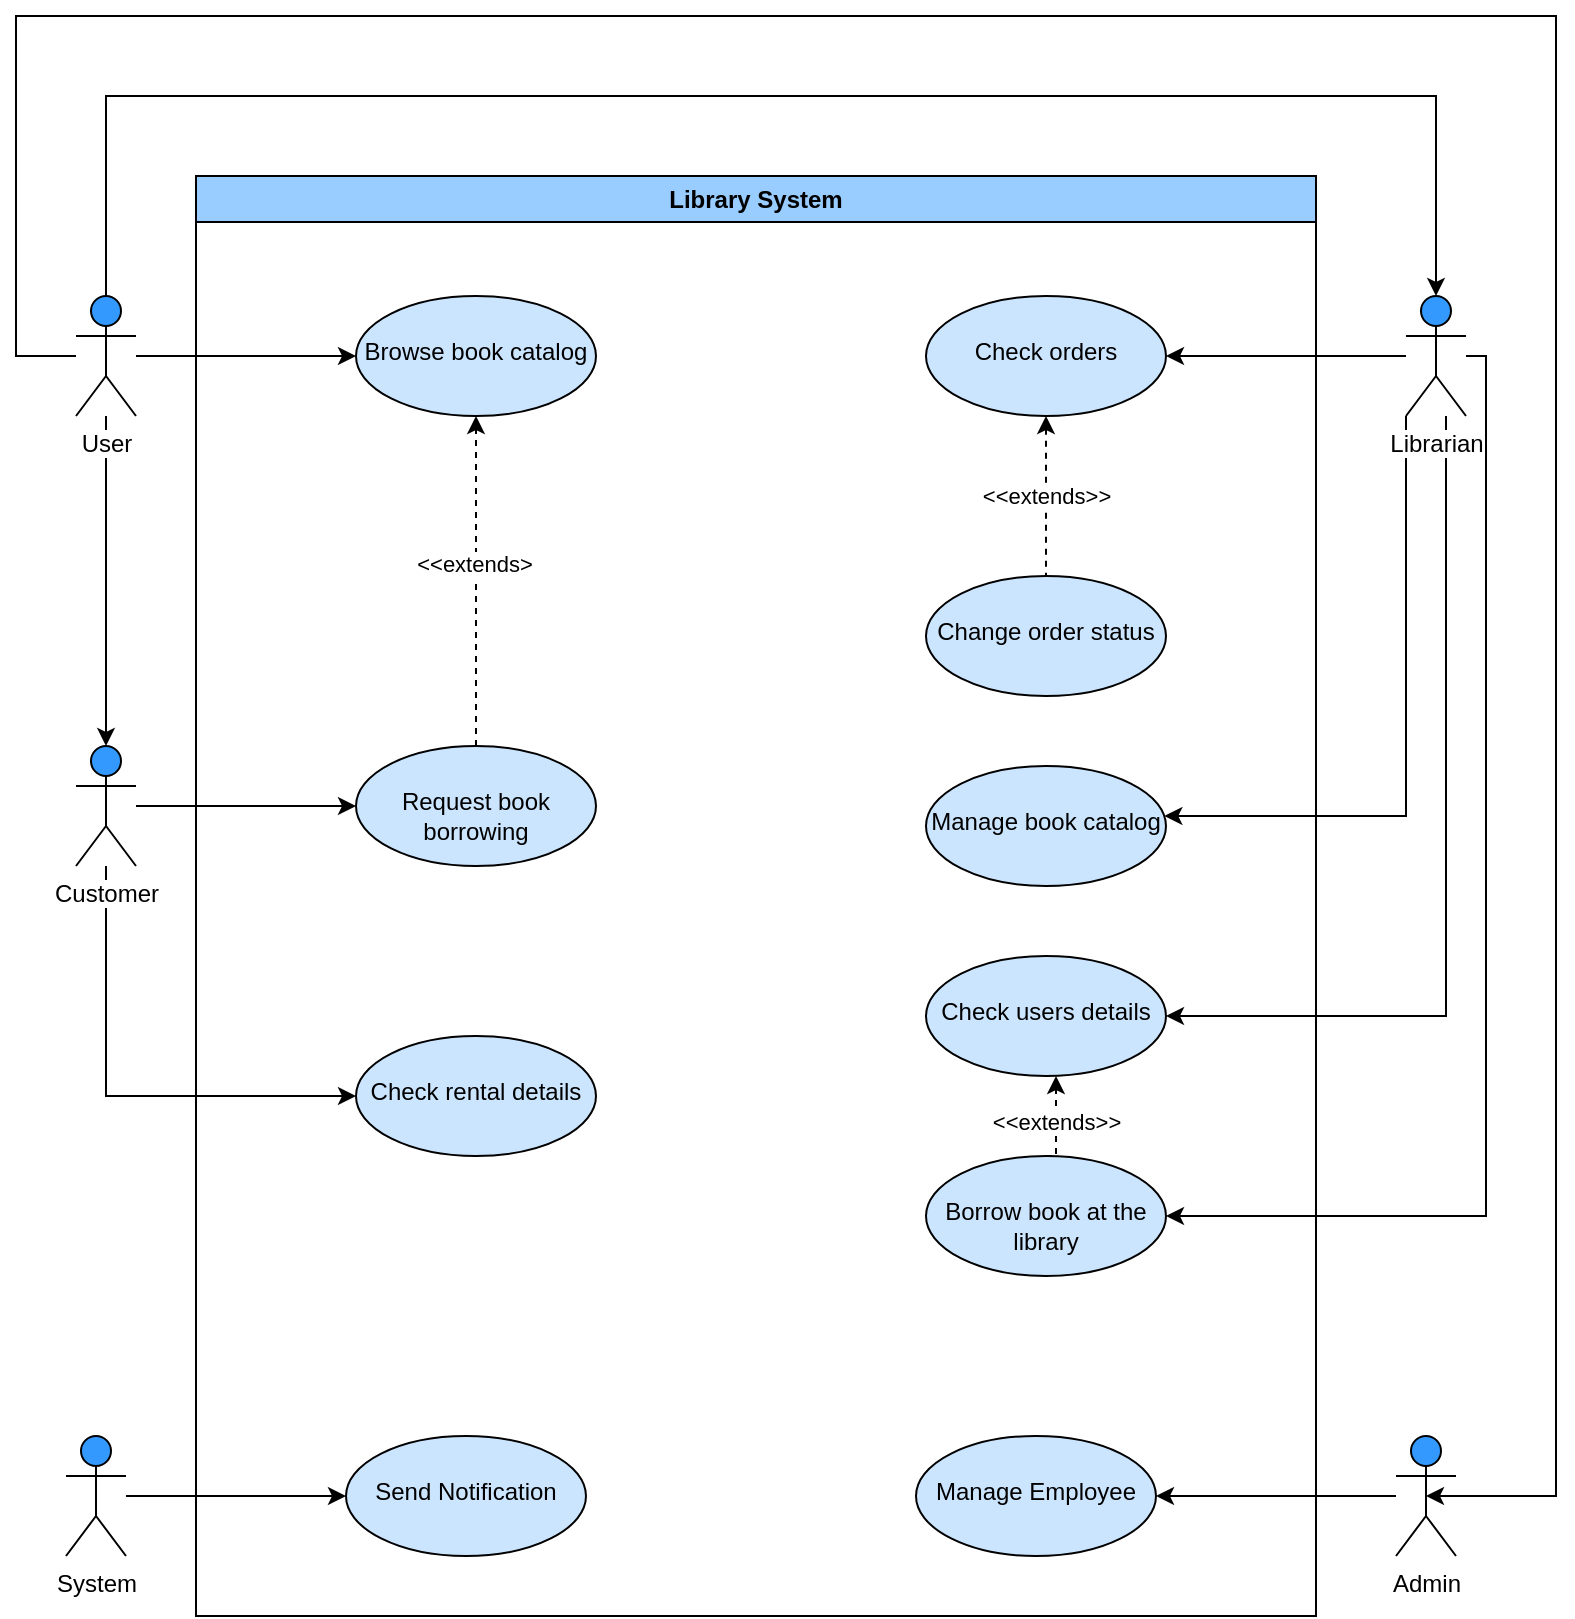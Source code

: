 <mxfile version="21.0.6" type="github" pages="3">
  <diagram id="BhhGLLBL8qw27qqaKnJw" name="Use case diagram">
    <mxGraphModel dx="1012" dy="580" grid="1" gridSize="10" guides="1" tooltips="1" connect="1" arrows="1" fold="1" page="1" pageScale="1" pageWidth="827" pageHeight="1169" math="0" shadow="0">
      <root>
        <mxCell id="0" />
        <mxCell id="1" parent="0" />
        <mxCell id="DdpT-OFBI1ggHvNi21Hl-1" value="Library System" style="swimlane;whiteSpace=wrap;html=1;fillColor=#99CCFF;" parent="1" vertex="1">
          <mxGeometry x="140" y="260" width="560" height="720" as="geometry" />
        </mxCell>
        <mxCell id="DdpT-OFBI1ggHvNi21Hl-19" value="&lt;br&gt;Browse book catalog" style="ellipse;whiteSpace=wrap;html=1;verticalAlign=top;fillColor=#CCE5FF;" parent="DdpT-OFBI1ggHvNi21Hl-1" vertex="1">
          <mxGeometry x="80" y="60" width="120" height="60" as="geometry" />
        </mxCell>
        <mxCell id="DdpT-OFBI1ggHvNi21Hl-26" style="edgeStyle=orthogonalEdgeStyle;rounded=0;orthogonalLoop=1;jettySize=auto;html=1;startArrow=none;startFill=0;endArrow=classic;endFill=1;dashed=1;" parent="DdpT-OFBI1ggHvNi21Hl-1" source="DdpT-OFBI1ggHvNi21Hl-24" target="DdpT-OFBI1ggHvNi21Hl-19" edge="1">
          <mxGeometry relative="1" as="geometry" />
        </mxCell>
        <mxCell id="DdpT-OFBI1ggHvNi21Hl-27" value="&amp;lt;&amp;lt;extends&amp;gt;" style="edgeLabel;html=1;align=center;verticalAlign=middle;resizable=0;points=[];" parent="DdpT-OFBI1ggHvNi21Hl-26" vertex="1" connectable="0">
          <mxGeometry x="0.111" y="1" relative="1" as="geometry">
            <mxPoint as="offset" />
          </mxGeometry>
        </mxCell>
        <mxCell id="DdpT-OFBI1ggHvNi21Hl-24" value="&lt;br&gt;Request book borrowing" style="ellipse;whiteSpace=wrap;html=1;verticalAlign=top;fillColor=#CCE5FF;" parent="DdpT-OFBI1ggHvNi21Hl-1" vertex="1">
          <mxGeometry x="80" y="285" width="120" height="60" as="geometry" />
        </mxCell>
        <mxCell id="DdpT-OFBI1ggHvNi21Hl-28" value="&lt;br&gt;Check rental details" style="ellipse;whiteSpace=wrap;html=1;verticalAlign=top;fillColor=#CCE5FF;" parent="DdpT-OFBI1ggHvNi21Hl-1" vertex="1">
          <mxGeometry x="80" y="430" width="120" height="60" as="geometry" />
        </mxCell>
        <mxCell id="DdpT-OFBI1ggHvNi21Hl-38" value="&amp;lt;&amp;lt;extends&amp;gt;&amp;gt;" style="edgeStyle=orthogonalEdgeStyle;rounded=0;orthogonalLoop=1;jettySize=auto;html=1;startArrow=classic;startFill=1;endArrow=none;endFill=0;dashed=1;" parent="DdpT-OFBI1ggHvNi21Hl-1" source="DdpT-OFBI1ggHvNi21Hl-34" target="DdpT-OFBI1ggHvNi21Hl-37" edge="1">
          <mxGeometry relative="1" as="geometry" />
        </mxCell>
        <mxCell id="DdpT-OFBI1ggHvNi21Hl-34" value="&lt;br&gt;Check orders" style="ellipse;whiteSpace=wrap;html=1;verticalAlign=top;fillColor=#CCE5FF;" parent="DdpT-OFBI1ggHvNi21Hl-1" vertex="1">
          <mxGeometry x="365" y="60" width="120" height="60" as="geometry" />
        </mxCell>
        <mxCell id="DdpT-OFBI1ggHvNi21Hl-37" value="&lt;br&gt;Change order status" style="ellipse;whiteSpace=wrap;html=1;verticalAlign=top;fillColor=#CCE5FF;" parent="DdpT-OFBI1ggHvNi21Hl-1" vertex="1">
          <mxGeometry x="365" y="200" width="120" height="60" as="geometry" />
        </mxCell>
        <mxCell id="DdpT-OFBI1ggHvNi21Hl-39" value="&lt;br&gt;Manage book catalog" style="ellipse;whiteSpace=wrap;html=1;verticalAlign=top;fillColor=#CCE5FF;" parent="DdpT-OFBI1ggHvNi21Hl-1" vertex="1">
          <mxGeometry x="365" y="295" width="120" height="60" as="geometry" />
        </mxCell>
        <mxCell id="DdpT-OFBI1ggHvNi21Hl-41" value="&lt;br&gt;Check users details" style="ellipse;whiteSpace=wrap;html=1;verticalAlign=top;fillColor=#CCE5FF;" parent="DdpT-OFBI1ggHvNi21Hl-1" vertex="1">
          <mxGeometry x="365" y="390" width="120" height="60" as="geometry" />
        </mxCell>
        <mxCell id="22Kbv_kwbjazWbY6aIDP-59" value="&lt;br&gt;Manage Employee" style="ellipse;whiteSpace=wrap;html=1;verticalAlign=top;fillColor=#CCE5FF;" parent="DdpT-OFBI1ggHvNi21Hl-1" vertex="1">
          <mxGeometry x="360" y="630" width="120" height="60" as="geometry" />
        </mxCell>
        <mxCell id="22Kbv_kwbjazWbY6aIDP-61" value="&lt;br&gt;Send Notification" style="ellipse;whiteSpace=wrap;html=1;verticalAlign=top;fillColor=#CCE5FF;" parent="DdpT-OFBI1ggHvNi21Hl-1" vertex="1">
          <mxGeometry x="75" y="630" width="120" height="60" as="geometry" />
        </mxCell>
        <mxCell id="3tym35BjhGoxquIKrj47-1" value="&amp;lt;&amp;lt;extends&amp;gt;&amp;gt;" style="edgeStyle=orthogonalEdgeStyle;rounded=0;orthogonalLoop=1;jettySize=auto;html=1;exitX=0.5;exitY=0;exitDx=0;exitDy=0;dashed=1;" edge="1" parent="DdpT-OFBI1ggHvNi21Hl-1" source="22Kbv_kwbjazWbY6aIDP-65">
          <mxGeometry relative="1" as="geometry">
            <mxPoint x="430" y="450" as="targetPoint" />
            <Array as="points">
              <mxPoint x="430" y="490" />
              <mxPoint x="430" y="450" />
            </Array>
          </mxGeometry>
        </mxCell>
        <mxCell id="22Kbv_kwbjazWbY6aIDP-65" value="&lt;br&gt;Borrow book at the library" style="ellipse;whiteSpace=wrap;html=1;verticalAlign=top;fillColor=#CCE5FF;" parent="DdpT-OFBI1ggHvNi21Hl-1" vertex="1">
          <mxGeometry x="365" y="490" width="120" height="60" as="geometry" />
        </mxCell>
        <mxCell id="DdpT-OFBI1ggHvNi21Hl-8" value="" style="edgeStyle=orthogonalEdgeStyle;rounded=0;orthogonalLoop=1;jettySize=auto;html=1;" parent="1" source="DdpT-OFBI1ggHvNi21Hl-2" target="DdpT-OFBI1ggHvNi21Hl-7" edge="1">
          <mxGeometry relative="1" as="geometry">
            <mxPoint x="95" y="580" as="sourcePoint" />
          </mxGeometry>
        </mxCell>
        <mxCell id="DdpT-OFBI1ggHvNi21Hl-16" value="" style="edgeStyle=orthogonalEdgeStyle;rounded=0;orthogonalLoop=1;jettySize=auto;html=1;" parent="1" source="DdpT-OFBI1ggHvNi21Hl-2" target="DdpT-OFBI1ggHvNi21Hl-15" edge="1">
          <mxGeometry relative="1" as="geometry">
            <Array as="points">
              <mxPoint x="95" y="220" />
              <mxPoint x="760" y="220" />
            </Array>
          </mxGeometry>
        </mxCell>
        <mxCell id="DdpT-OFBI1ggHvNi21Hl-20" value="" style="edgeStyle=orthogonalEdgeStyle;rounded=0;orthogonalLoop=1;jettySize=auto;html=1;" parent="1" source="DdpT-OFBI1ggHvNi21Hl-2" target="DdpT-OFBI1ggHvNi21Hl-19" edge="1">
          <mxGeometry relative="1" as="geometry" />
        </mxCell>
        <mxCell id="22Kbv_kwbjazWbY6aIDP-58" value="" style="edgeStyle=orthogonalEdgeStyle;rounded=0;orthogonalLoop=1;jettySize=auto;html=1;entryX=0.5;entryY=0.5;entryDx=0;entryDy=0;entryPerimeter=0;" parent="1" source="DdpT-OFBI1ggHvNi21Hl-2" target="22Kbv_kwbjazWbY6aIDP-57" edge="1">
          <mxGeometry relative="1" as="geometry">
            <Array as="points">
              <mxPoint x="50" y="350" />
              <mxPoint x="50" y="180" />
              <mxPoint x="820" y="180" />
              <mxPoint x="820" y="920" />
            </Array>
          </mxGeometry>
        </mxCell>
        <mxCell id="DdpT-OFBI1ggHvNi21Hl-2" value="&lt;span style=&quot;background-color: rgb(255, 255, 255);&quot;&gt;User&lt;/span&gt;" style="shape=umlActor;verticalLabelPosition=bottom;verticalAlign=top;html=1;outlineConnect=0;fillColor=#3399FF;" parent="1" vertex="1">
          <mxGeometry x="80" y="320" width="30" height="60" as="geometry" />
        </mxCell>
        <mxCell id="DdpT-OFBI1ggHvNi21Hl-25" value="" style="edgeStyle=orthogonalEdgeStyle;rounded=0;orthogonalLoop=1;jettySize=auto;html=1;startArrow=none;startFill=0;endArrow=classic;endFill=1;" parent="1" source="DdpT-OFBI1ggHvNi21Hl-7" target="DdpT-OFBI1ggHvNi21Hl-24" edge="1">
          <mxGeometry relative="1" as="geometry">
            <Array as="points">
              <mxPoint x="320" y="575" />
            </Array>
          </mxGeometry>
        </mxCell>
        <mxCell id="DdpT-OFBI1ggHvNi21Hl-29" value="" style="edgeStyle=orthogonalEdgeStyle;rounded=0;orthogonalLoop=1;jettySize=auto;html=1;startArrow=none;startFill=0;endArrow=classic;endFill=1;" parent="1" source="DdpT-OFBI1ggHvNi21Hl-7" target="DdpT-OFBI1ggHvNi21Hl-28" edge="1">
          <mxGeometry relative="1" as="geometry">
            <Array as="points">
              <mxPoint x="95" y="720" />
            </Array>
          </mxGeometry>
        </mxCell>
        <mxCell id="DdpT-OFBI1ggHvNi21Hl-7" value="&lt;span style=&quot;background-color: rgb(255, 255, 255);&quot;&gt;Customer&lt;/span&gt;" style="shape=umlActor;verticalLabelPosition=bottom;verticalAlign=top;html=1;outlineConnect=0;fillColor=#3399FF;" parent="1" vertex="1">
          <mxGeometry x="80" y="545" width="30" height="60" as="geometry" />
        </mxCell>
        <mxCell id="DdpT-OFBI1ggHvNi21Hl-35" value="" style="edgeStyle=orthogonalEdgeStyle;rounded=0;orthogonalLoop=1;jettySize=auto;html=1;startArrow=none;startFill=0;endArrow=classic;endFill=1;" parent="1" source="DdpT-OFBI1ggHvNi21Hl-15" target="DdpT-OFBI1ggHvNi21Hl-34" edge="1">
          <mxGeometry relative="1" as="geometry" />
        </mxCell>
        <mxCell id="DdpT-OFBI1ggHvNi21Hl-40" value="" style="edgeStyle=orthogonalEdgeStyle;rounded=0;orthogonalLoop=1;jettySize=auto;html=1;startArrow=none;startFill=0;endArrow=classic;endFill=1;" parent="1" source="DdpT-OFBI1ggHvNi21Hl-15" target="DdpT-OFBI1ggHvNi21Hl-39" edge="1">
          <mxGeometry relative="1" as="geometry">
            <Array as="points">
              <mxPoint x="745" y="580" />
            </Array>
          </mxGeometry>
        </mxCell>
        <mxCell id="DdpT-OFBI1ggHvNi21Hl-42" value="" style="edgeStyle=orthogonalEdgeStyle;rounded=0;orthogonalLoop=1;jettySize=auto;html=1;startArrow=none;startFill=0;endArrow=classic;endFill=1;entryX=1;entryY=0.5;entryDx=0;entryDy=0;" parent="1" source="DdpT-OFBI1ggHvNi21Hl-15" target="DdpT-OFBI1ggHvNi21Hl-41" edge="1">
          <mxGeometry relative="1" as="geometry">
            <Array as="points">
              <mxPoint x="765" y="680" />
            </Array>
          </mxGeometry>
        </mxCell>
        <mxCell id="22Kbv_kwbjazWbY6aIDP-64" style="edgeStyle=orthogonalEdgeStyle;rounded=0;orthogonalLoop=1;jettySize=auto;html=1;entryX=1;entryY=0.5;entryDx=0;entryDy=0;" parent="1" source="DdpT-OFBI1ggHvNi21Hl-15" target="22Kbv_kwbjazWbY6aIDP-65" edge="1">
          <mxGeometry relative="1" as="geometry">
            <mxPoint x="635" y="780" as="targetPoint" />
            <Array as="points">
              <mxPoint x="785" y="350" />
              <mxPoint x="785" y="780" />
            </Array>
          </mxGeometry>
        </mxCell>
        <mxCell id="DdpT-OFBI1ggHvNi21Hl-15" value="&lt;span style=&quot;background-color: rgb(255, 255, 255);&quot;&gt;Librarian&lt;/span&gt;" style="shape=umlActor;verticalLabelPosition=bottom;verticalAlign=top;html=1;outlineConnect=0;fillColor=#3399FF;" parent="1" vertex="1">
          <mxGeometry x="745" y="320" width="30" height="60" as="geometry" />
        </mxCell>
        <mxCell id="DdpT-OFBI1ggHvNi21Hl-53" value="" style="edgeStyle=orthogonalEdgeStyle;rounded=0;orthogonalLoop=1;jettySize=auto;html=1;startArrow=none;startFill=0;endArrow=classic;endFill=1;" parent="1" source="DdpT-OFBI1ggHvNi21Hl-43" edge="1">
          <mxGeometry relative="1" as="geometry">
            <mxPoint x="215" y="920" as="targetPoint" />
          </mxGeometry>
        </mxCell>
        <mxCell id="DdpT-OFBI1ggHvNi21Hl-43" value="System" style="shape=umlActor;verticalLabelPosition=bottom;verticalAlign=top;html=1;outlineConnect=0;labelBackgroundColor=#FFFFFF;fillColor=#3399FF;" parent="1" vertex="1">
          <mxGeometry x="75" y="890" width="30" height="60" as="geometry" />
        </mxCell>
        <mxCell id="22Kbv_kwbjazWbY6aIDP-60" style="edgeStyle=orthogonalEdgeStyle;rounded=0;orthogonalLoop=1;jettySize=auto;html=1;entryX=1;entryY=0.5;entryDx=0;entryDy=0;" parent="1" source="22Kbv_kwbjazWbY6aIDP-57" target="22Kbv_kwbjazWbY6aIDP-59" edge="1">
          <mxGeometry relative="1" as="geometry" />
        </mxCell>
        <mxCell id="22Kbv_kwbjazWbY6aIDP-57" value="&lt;span style=&quot;background-color: rgb(255, 255, 255);&quot;&gt;Admin&lt;/span&gt;" style="shape=umlActor;verticalLabelPosition=bottom;verticalAlign=top;html=1;outlineConnect=0;fillColor=#3399FF;" parent="1" vertex="1">
          <mxGeometry x="740" y="890" width="30" height="60" as="geometry" />
        </mxCell>
      </root>
    </mxGraphModel>
  </diagram>
  <diagram id="jxARiakkyXAIJXmzvUxJ" name="Activity diagrams">
    <mxGraphModel dx="2074" dy="1131" grid="1" gridSize="10" guides="1" tooltips="1" connect="1" arrows="1" fold="1" page="1" pageScale="1" pageWidth="827" pageHeight="1169" math="0" shadow="0">
      <root>
        <mxCell id="0" />
        <mxCell id="1" parent="0" />
        <mxCell id="vtxSTWUdQdALm0ByI7CS-1" value="Customer" style="swimlane;whiteSpace=wrap;html=1;" parent="1" vertex="1">
          <mxGeometry x="60" y="1040" width="320" height="790" as="geometry" />
        </mxCell>
        <mxCell id="vtxSTWUdQdALm0ByI7CS-2" style="edgeStyle=orthogonalEdgeStyle;rounded=0;orthogonalLoop=1;jettySize=auto;html=1;entryX=0.5;entryY=0;entryDx=0;entryDy=0;" parent="vtxSTWUdQdALm0ByI7CS-1" source="vtxSTWUdQdALm0ByI7CS-3" target="vtxSTWUdQdALm0ByI7CS-4" edge="1">
          <mxGeometry relative="1" as="geometry" />
        </mxCell>
        <mxCell id="vtxSTWUdQdALm0ByI7CS-3" value="" style="strokeWidth=2;html=1;shape=mxgraph.flowchart.start_2;whiteSpace=wrap;fillColor=#000000;" parent="vtxSTWUdQdALm0ByI7CS-1" vertex="1">
          <mxGeometry x="135" y="40" width="30" height="30" as="geometry" />
        </mxCell>
        <mxCell id="vtxSTWUdQdALm0ByI7CS-4" value="Inputs book title into search field" style="rounded=1;whiteSpace=wrap;html=1;" parent="vtxSTWUdQdALm0ByI7CS-1" vertex="1">
          <mxGeometry x="90" y="100" width="120" height="60" as="geometry" />
        </mxCell>
        <mxCell id="vtxSTWUdQdALm0ByI7CS-5" value="Chooses book and asks for borrowing" style="rounded=1;whiteSpace=wrap;html=1;" parent="vtxSTWUdQdALm0ByI7CS-1" vertex="1">
          <mxGeometry x="100" y="340" width="120" height="60" as="geometry" />
        </mxCell>
        <mxCell id="toe_V_bV3v_NAA52cEhI-9" value="" style="ellipse;html=1;shape=endState;fillColor=#000000;strokeColor=#ff0000;" vertex="1" parent="vtxSTWUdQdALm0ByI7CS-1">
          <mxGeometry x="145" y="714" width="30" height="30" as="geometry" />
        </mxCell>
        <mxCell id="vtxSTWUdQdALm0ByI7CS-6" value="System" style="swimlane;whiteSpace=wrap;html=1;" parent="1" vertex="1">
          <mxGeometry x="380" y="1040" width="330" height="790" as="geometry" />
        </mxCell>
        <mxCell id="vtxSTWUdQdALm0ByI7CS-7" style="edgeStyle=orthogonalEdgeStyle;rounded=0;orthogonalLoop=1;jettySize=auto;html=1;exitX=0.5;exitY=1;exitDx=0;exitDy=0;" parent="vtxSTWUdQdALm0ByI7CS-6" edge="1">
          <mxGeometry relative="1" as="geometry">
            <mxPoint x="160" y="210" as="targetPoint" />
            <mxPoint x="160" y="150" as="sourcePoint" />
          </mxGeometry>
        </mxCell>
        <mxCell id="vtxSTWUdQdALm0ByI7CS-8" value="Displays list of books matching given phrase" style="rounded=1;whiteSpace=wrap;html=1;" parent="vtxSTWUdQdALm0ByI7CS-6" vertex="1">
          <mxGeometry x="100" y="100" width="120" height="60" as="geometry" />
        </mxCell>
        <mxCell id="vtxSTWUdQdALm0ByI7CS-11" value="No" style="edgeStyle=orthogonalEdgeStyle;rounded=0;orthogonalLoop=1;jettySize=auto;html=1;exitX=0.5;exitY=1;exitDx=0;exitDy=0;entryX=0.5;entryY=0;entryDx=0;entryDy=0;" parent="vtxSTWUdQdALm0ByI7CS-6" source="vtxSTWUdQdALm0ByI7CS-12" target="vtxSTWUdQdALm0ByI7CS-13" edge="1">
          <mxGeometry x="-0.333" relative="1" as="geometry">
            <mxPoint x="160" y="290" as="targetPoint" />
            <mxPoint as="offset" />
          </mxGeometry>
        </mxCell>
        <mxCell id="vtxSTWUdQdALm0ByI7CS-12" value="No. result &amp;gt; 0" style="rhombus;whiteSpace=wrap;html=1;" parent="vtxSTWUdQdALm0ByI7CS-6" vertex="1">
          <mxGeometry x="120" y="170" width="80" height="80" as="geometry" />
        </mxCell>
        <mxCell id="vtxSTWUdQdALm0ByI7CS-13" value="Display not found information" style="rounded=1;whiteSpace=wrap;html=1;" parent="vtxSTWUdQdALm0ByI7CS-6" vertex="1">
          <mxGeometry x="100" y="280" width="120" height="60" as="geometry" />
        </mxCell>
        <mxCell id="toe_V_bV3v_NAA52cEhI-6" value="" style="edgeStyle=orthogonalEdgeStyle;rounded=0;orthogonalLoop=1;jettySize=auto;html=1;" edge="1" parent="vtxSTWUdQdALm0ByI7CS-6" source="toe_V_bV3v_NAA52cEhI-3" target="toe_V_bV3v_NAA52cEhI-5">
          <mxGeometry relative="1" as="geometry" />
        </mxCell>
        <mxCell id="toe_V_bV3v_NAA52cEhI-8" value="" style="edgeStyle=orthogonalEdgeStyle;rounded=0;orthogonalLoop=1;jettySize=auto;html=1;entryX=1;entryY=0.5;entryDx=0;entryDy=0;" edge="1" parent="vtxSTWUdQdALm0ByI7CS-6" source="toe_V_bV3v_NAA52cEhI-3" target="toe_V_bV3v_NAA52cEhI-7">
          <mxGeometry relative="1" as="geometry">
            <Array as="points">
              <mxPoint x="260" y="440" />
              <mxPoint x="260" y="640" />
            </Array>
          </mxGeometry>
        </mxCell>
        <mxCell id="toe_V_bV3v_NAA52cEhI-3" value="can borrow" style="rhombus;whiteSpace=wrap;html=1;rounded=1;" vertex="1" parent="vtxSTWUdQdALm0ByI7CS-6">
          <mxGeometry x="120" y="400" width="80" height="80" as="geometry" />
        </mxCell>
        <mxCell id="toe_V_bV3v_NAA52cEhI-5" value="Displays confirmation with current status" style="whiteSpace=wrap;html=1;rounded=1;" vertex="1" parent="vtxSTWUdQdALm0ByI7CS-6">
          <mxGeometry x="100" y="500" width="120" height="60" as="geometry" />
        </mxCell>
        <mxCell id="toe_V_bV3v_NAA52cEhI-11" style="edgeStyle=orthogonalEdgeStyle;rounded=0;orthogonalLoop=1;jettySize=auto;html=1;exitX=0;exitY=0.5;exitDx=0;exitDy=0;endArrow=none;endFill=0;" edge="1" parent="vtxSTWUdQdALm0ByI7CS-6" source="toe_V_bV3v_NAA52cEhI-7">
          <mxGeometry relative="1" as="geometry">
            <mxPoint x="-160" y="640" as="targetPoint" />
          </mxGeometry>
        </mxCell>
        <mxCell id="toe_V_bV3v_NAA52cEhI-7" value="Displays reason why the book cannot be borrowed" style="whiteSpace=wrap;html=1;rounded=1;" vertex="1" parent="vtxSTWUdQdALm0ByI7CS-6">
          <mxGeometry x="100" y="610" width="120" height="60" as="geometry" />
        </mxCell>
        <mxCell id="vtxSTWUdQdALm0ByI7CS-15" value="&lt;b&gt;&lt;font style=&quot;font-size: 14px;&quot;&gt;Borrow a book &amp;lt;&amp;lt;Customer&amp;gt;&amp;gt;&lt;/font&gt;&lt;/b&gt;" style="text;html=1;align=left;verticalAlign=middle;resizable=0;points=[];autosize=1;strokeColor=none;fillColor=none;" parent="1" vertex="1">
          <mxGeometry x="110" y="1010" width="220" height="30" as="geometry" />
        </mxCell>
        <mxCell id="vtxSTWUdQdALm0ByI7CS-16" style="edgeStyle=orthogonalEdgeStyle;rounded=0;orthogonalLoop=1;jettySize=auto;html=1;exitX=1;exitY=0.5;exitDx=0;exitDy=0;entryX=0;entryY=0.5;entryDx=0;entryDy=0;" parent="1" source="vtxSTWUdQdALm0ByI7CS-4" target="vtxSTWUdQdALm0ByI7CS-8" edge="1">
          <mxGeometry relative="1" as="geometry">
            <mxPoint x="490" y="1200" as="targetPoint" />
          </mxGeometry>
        </mxCell>
        <mxCell id="vtxSTWUdQdALm0ByI7CS-18" style="edgeStyle=orthogonalEdgeStyle;rounded=0;orthogonalLoop=1;jettySize=auto;html=1;exitX=0;exitY=0.5;exitDx=0;exitDy=0;entryX=0;entryY=0.5;entryDx=0;entryDy=0;" parent="1" source="vtxSTWUdQdALm0ByI7CS-13" target="vtxSTWUdQdALm0ByI7CS-4" edge="1">
          <mxGeometry relative="1" as="geometry" />
        </mxCell>
        <mxCell id="vtxSTWUdQdALm0ByI7CS-19" style="edgeStyle=orthogonalEdgeStyle;rounded=0;orthogonalLoop=1;jettySize=auto;html=1;exitX=1;exitY=0.5;exitDx=0;exitDy=0;entryX=1;entryY=0.5;entryDx=0;entryDy=0;" parent="1" source="vtxSTWUdQdALm0ByI7CS-12" target="vtxSTWUdQdALm0ByI7CS-5" edge="1">
          <mxGeometry relative="1" as="geometry">
            <mxPoint x="280" y="1430" as="targetPoint" />
            <Array as="points">
              <mxPoint x="650" y="1250" />
              <mxPoint x="650" y="1410" />
            </Array>
          </mxGeometry>
        </mxCell>
        <mxCell id="vtxSTWUdQdALm0ByI7CS-20" value="Yes" style="edgeLabel;html=1;align=center;verticalAlign=middle;resizable=0;points=[];" parent="vtxSTWUdQdALm0ByI7CS-19" vertex="1" connectable="0">
          <mxGeometry x="-0.895" y="-2" relative="1" as="geometry">
            <mxPoint as="offset" />
          </mxGeometry>
        </mxCell>
        <mxCell id="vtxSTWUdQdALm0ByI7CS-21" value="Employee" style="swimlane;whiteSpace=wrap;html=1;" parent="1" vertex="1">
          <mxGeometry x="860" y="1040" width="320" height="370" as="geometry" />
        </mxCell>
        <mxCell id="vtxSTWUdQdALm0ByI7CS-22" style="edgeStyle=orthogonalEdgeStyle;rounded=0;orthogonalLoop=1;jettySize=auto;html=1;entryX=0.5;entryY=0;entryDx=0;entryDy=0;" parent="vtxSTWUdQdALm0ByI7CS-21" source="vtxSTWUdQdALm0ByI7CS-23" target="vtxSTWUdQdALm0ByI7CS-24" edge="1">
          <mxGeometry relative="1" as="geometry" />
        </mxCell>
        <mxCell id="vtxSTWUdQdALm0ByI7CS-23" value="" style="strokeWidth=2;html=1;shape=mxgraph.flowchart.start_2;whiteSpace=wrap;fillColor=#000000;" parent="vtxSTWUdQdALm0ByI7CS-21" vertex="1">
          <mxGeometry x="135" y="40" width="30" height="30" as="geometry" />
        </mxCell>
        <mxCell id="vtxSTWUdQdALm0ByI7CS-24" value="Chooses book orders page" style="rounded=1;whiteSpace=wrap;html=1;" parent="vtxSTWUdQdALm0ByI7CS-21" vertex="1">
          <mxGeometry x="90" y="100" width="120" height="60" as="geometry" />
        </mxCell>
        <mxCell id="vtxSTWUdQdALm0ByI7CS-25" value="Marks new status for a chosen book" style="rounded=1;whiteSpace=wrap;html=1;" parent="vtxSTWUdQdALm0ByI7CS-21" vertex="1">
          <mxGeometry x="90" y="180" width="120" height="60" as="geometry" />
        </mxCell>
        <mxCell id="vtxSTWUdQdALm0ByI7CS-26" value="System" style="swimlane;whiteSpace=wrap;html=1;" parent="1" vertex="1">
          <mxGeometry x="1180" y="1040" width="320" height="370" as="geometry" />
        </mxCell>
        <mxCell id="vtxSTWUdQdALm0ByI7CS-27" value="Displays list of pending orders" style="rounded=1;whiteSpace=wrap;html=1;" parent="vtxSTWUdQdALm0ByI7CS-26" vertex="1">
          <mxGeometry x="100" y="100" width="120" height="60" as="geometry" />
        </mxCell>
        <mxCell id="vtxSTWUdQdALm0ByI7CS-28" style="edgeStyle=orthogonalEdgeStyle;rounded=0;orthogonalLoop=1;jettySize=auto;html=1;exitX=0.5;exitY=1;exitDx=0;exitDy=0;" parent="vtxSTWUdQdALm0ByI7CS-26" target="vtxSTWUdQdALm0ByI7CS-29" edge="1">
          <mxGeometry relative="1" as="geometry">
            <mxPoint x="160" y="330" as="targetPoint" />
            <mxPoint x="160" y="270" as="sourcePoint" />
          </mxGeometry>
        </mxCell>
        <mxCell id="vtxSTWUdQdALm0ByI7CS-29" value="" style="ellipse;html=1;shape=endState;fillColor=#000000;strokeColor=#ff0000;" parent="vtxSTWUdQdALm0ByI7CS-26" vertex="1">
          <mxGeometry x="145" y="330" width="30" height="30" as="geometry" />
        </mxCell>
        <mxCell id="vtxSTWUdQdALm0ByI7CS-30" value="Shows changed status" style="whiteSpace=wrap;html=1;rounded=1;" parent="vtxSTWUdQdALm0ByI7CS-26" vertex="1">
          <mxGeometry x="100" y="240" width="120" height="60" as="geometry" />
        </mxCell>
        <mxCell id="vtxSTWUdQdALm0ByI7CS-31" value="&lt;b&gt;&lt;font style=&quot;font-size: 14px;&quot;&gt;Change order status &amp;lt;&amp;lt;Librarian&amp;gt;&amp;gt;&lt;/font&gt;&lt;/b&gt;" style="text;html=1;align=left;verticalAlign=middle;resizable=0;points=[];autosize=1;strokeColor=none;fillColor=none;" parent="1" vertex="1">
          <mxGeometry x="860" y="1010" width="260" height="30" as="geometry" />
        </mxCell>
        <mxCell id="vtxSTWUdQdALm0ByI7CS-32" style="edgeStyle=orthogonalEdgeStyle;rounded=0;orthogonalLoop=1;jettySize=auto;html=1;exitX=1;exitY=0.5;exitDx=0;exitDy=0;entryX=0;entryY=0.5;entryDx=0;entryDy=0;" parent="1" source="vtxSTWUdQdALm0ByI7CS-24" target="vtxSTWUdQdALm0ByI7CS-27" edge="1">
          <mxGeometry relative="1" as="geometry">
            <mxPoint x="1290" y="1200" as="targetPoint" />
          </mxGeometry>
        </mxCell>
        <mxCell id="vtxSTWUdQdALm0ByI7CS-33" style="edgeStyle=orthogonalEdgeStyle;rounded=0;orthogonalLoop=1;jettySize=auto;html=1;exitX=0.5;exitY=1;exitDx=0;exitDy=0;entryX=1;entryY=0.5;entryDx=0;entryDy=0;" parent="1" source="vtxSTWUdQdALm0ByI7CS-27" target="vtxSTWUdQdALm0ByI7CS-25" edge="1">
          <mxGeometry relative="1" as="geometry">
            <mxPoint x="1000" y="1260" as="targetPoint" />
          </mxGeometry>
        </mxCell>
        <mxCell id="vtxSTWUdQdALm0ByI7CS-34" value="" style="edgeStyle=orthogonalEdgeStyle;rounded=0;orthogonalLoop=1;jettySize=auto;html=1;exitX=0.5;exitY=1;exitDx=0;exitDy=0;" parent="1" source="vtxSTWUdQdALm0ByI7CS-25" target="vtxSTWUdQdALm0ByI7CS-30" edge="1">
          <mxGeometry relative="1" as="geometry" />
        </mxCell>
        <mxCell id="AUCXTXCqEZR5Ywh0St86-1" value="Employee" style="swimlane;whiteSpace=wrap;html=1;" parent="1" vertex="1">
          <mxGeometry x="860" y="1470" width="330" height="510" as="geometry" />
        </mxCell>
        <mxCell id="AUCXTXCqEZR5Ywh0St86-2" style="edgeStyle=orthogonalEdgeStyle;rounded=0;orthogonalLoop=1;jettySize=auto;html=1;entryX=0.5;entryY=0;entryDx=0;entryDy=0;" parent="AUCXTXCqEZR5Ywh0St86-1" source="AUCXTXCqEZR5Ywh0St86-3" target="AUCXTXCqEZR5Ywh0St86-4" edge="1">
          <mxGeometry relative="1" as="geometry" />
        </mxCell>
        <mxCell id="AUCXTXCqEZR5Ywh0St86-3" value="" style="strokeWidth=2;html=1;shape=mxgraph.flowchart.start_2;whiteSpace=wrap;fillColor=#000000;" parent="AUCXTXCqEZR5Ywh0St86-1" vertex="1">
          <mxGeometry x="145" y="40" width="30" height="30" as="geometry" />
        </mxCell>
        <mxCell id="AUCXTXCqEZR5Ywh0St86-4" value="Searches for user&amp;nbsp;" style="rounded=1;whiteSpace=wrap;html=1;" parent="AUCXTXCqEZR5Ywh0St86-1" vertex="1">
          <mxGeometry x="100" y="100" width="120" height="60" as="geometry" />
        </mxCell>
        <mxCell id="AUCXTXCqEZR5Ywh0St86-16" value="" style="edgeStyle=orthogonalEdgeStyle;rounded=0;orthogonalLoop=1;jettySize=auto;html=1;" parent="AUCXTXCqEZR5Ywh0St86-1" source="AUCXTXCqEZR5Ywh0St86-5" target="AUCXTXCqEZR5Ywh0St86-15" edge="1">
          <mxGeometry relative="1" as="geometry" />
        </mxCell>
        <mxCell id="AUCXTXCqEZR5Ywh0St86-5" value="Chooses user" style="rounded=1;whiteSpace=wrap;html=1;" parent="AUCXTXCqEZR5Ywh0St86-1" vertex="1">
          <mxGeometry x="100" y="180" width="120" height="60" as="geometry" />
        </mxCell>
        <mxCell id="AUCXTXCqEZR5Ywh0St86-15" value="Inputs id of book chosen by the user" style="whiteSpace=wrap;html=1;rounded=1;" parent="AUCXTXCqEZR5Ywh0St86-1" vertex="1">
          <mxGeometry x="100" y="260" width="120" height="60" as="geometry" />
        </mxCell>
        <mxCell id="AUCXTXCqEZR5Ywh0St86-25" style="edgeStyle=orthogonalEdgeStyle;rounded=0;orthogonalLoop=1;jettySize=auto;html=1;exitX=0.5;exitY=1;exitDx=0;exitDy=0;" parent="AUCXTXCqEZR5Ywh0St86-1" source="AUCXTXCqEZR5Ywh0St86-23" edge="1">
          <mxGeometry relative="1" as="geometry">
            <mxPoint x="160" y="460" as="targetPoint" />
          </mxGeometry>
        </mxCell>
        <mxCell id="AUCXTXCqEZR5Ywh0St86-27" style="edgeStyle=orthogonalEdgeStyle;rounded=0;orthogonalLoop=1;jettySize=auto;html=1;exitX=0;exitY=0.5;exitDx=0;exitDy=0;entryX=0;entryY=0.5;entryDx=0;entryDy=0;" parent="AUCXTXCqEZR5Ywh0St86-1" source="AUCXTXCqEZR5Ywh0St86-23" target="AUCXTXCqEZR5Ywh0St86-15" edge="1">
          <mxGeometry relative="1" as="geometry" />
        </mxCell>
        <mxCell id="AUCXTXCqEZR5Ywh0St86-23" value="confirms" style="rhombus;whiteSpace=wrap;html=1;rounded=1;" parent="AUCXTXCqEZR5Ywh0St86-1" vertex="1">
          <mxGeometry x="120" y="350" width="80" height="80" as="geometry" />
        </mxCell>
        <mxCell id="AUCXTXCqEZR5Ywh0St86-26" value="" style="ellipse;html=1;shape=endState;fillColor=#000000;strokeColor=#ff0000;" parent="AUCXTXCqEZR5Ywh0St86-1" vertex="1">
          <mxGeometry x="145" y="460" width="30" height="30" as="geometry" />
        </mxCell>
        <mxCell id="AUCXTXCqEZR5Ywh0St86-6" value="System" style="swimlane;whiteSpace=wrap;html=1;" parent="1" vertex="1">
          <mxGeometry x="1190" y="1470" width="320" height="510" as="geometry" />
        </mxCell>
        <mxCell id="AUCXTXCqEZR5Ywh0St86-7" value="Displays detailed list of users with given name" style="rounded=1;whiteSpace=wrap;html=1;" parent="AUCXTXCqEZR5Ywh0St86-6" vertex="1">
          <mxGeometry x="100" y="100" width="120" height="60" as="geometry" />
        </mxCell>
        <mxCell id="AUCXTXCqEZR5Ywh0St86-17" value="Shows details of chosen book and asks for confirmation" style="whiteSpace=wrap;html=1;rounded=1;" parent="AUCXTXCqEZR5Ywh0St86-6" vertex="1">
          <mxGeometry x="100" y="260" width="120" height="60" as="geometry" />
        </mxCell>
        <mxCell id="AUCXTXCqEZR5Ywh0St86-11" value="&lt;b&gt;&lt;font style=&quot;font-size: 14px;&quot;&gt;Borrow book at the library &amp;lt;&amp;lt;Librarian&amp;gt;&amp;gt;&lt;/font&gt;&lt;/b&gt;" style="text;html=1;align=left;verticalAlign=middle;resizable=0;points=[];autosize=1;strokeColor=none;fillColor=none;" parent="1" vertex="1">
          <mxGeometry x="860" y="1440" width="290" height="30" as="geometry" />
        </mxCell>
        <mxCell id="AUCXTXCqEZR5Ywh0St86-12" style="edgeStyle=orthogonalEdgeStyle;rounded=0;orthogonalLoop=1;jettySize=auto;html=1;exitX=1;exitY=0.5;exitDx=0;exitDy=0;entryX=0;entryY=0.5;entryDx=0;entryDy=0;" parent="1" source="AUCXTXCqEZR5Ywh0St86-4" target="AUCXTXCqEZR5Ywh0St86-7" edge="1">
          <mxGeometry relative="1" as="geometry">
            <mxPoint x="1290" y="1630" as="targetPoint" />
          </mxGeometry>
        </mxCell>
        <mxCell id="AUCXTXCqEZR5Ywh0St86-13" style="edgeStyle=orthogonalEdgeStyle;rounded=0;orthogonalLoop=1;jettySize=auto;html=1;exitX=0.5;exitY=1;exitDx=0;exitDy=0;entryX=1;entryY=0.5;entryDx=0;entryDy=0;" parent="1" source="AUCXTXCqEZR5Ywh0St86-7" target="AUCXTXCqEZR5Ywh0St86-5" edge="1">
          <mxGeometry relative="1" as="geometry">
            <mxPoint x="1000" y="1690" as="targetPoint" />
          </mxGeometry>
        </mxCell>
        <mxCell id="AUCXTXCqEZR5Ywh0St86-18" value="" style="edgeStyle=orthogonalEdgeStyle;rounded=0;orthogonalLoop=1;jettySize=auto;html=1;" parent="1" source="AUCXTXCqEZR5Ywh0St86-15" target="AUCXTXCqEZR5Ywh0St86-17" edge="1">
          <mxGeometry relative="1" as="geometry" />
        </mxCell>
        <mxCell id="AUCXTXCqEZR5Ywh0St86-24" value="" style="edgeStyle=orthogonalEdgeStyle;rounded=0;orthogonalLoop=1;jettySize=auto;html=1;" parent="1" source="AUCXTXCqEZR5Ywh0St86-17" target="AUCXTXCqEZR5Ywh0St86-23" edge="1">
          <mxGeometry relative="1" as="geometry">
            <Array as="points">
              <mxPoint x="1350" y="1860" />
            </Array>
          </mxGeometry>
        </mxCell>
        <mxCell id="toe_V_bV3v_NAA52cEhI-4" value="" style="edgeStyle=orthogonalEdgeStyle;rounded=0;orthogonalLoop=1;jettySize=auto;html=1;" edge="1" parent="1" source="vtxSTWUdQdALm0ByI7CS-5" target="toe_V_bV3v_NAA52cEhI-3">
          <mxGeometry relative="1" as="geometry">
            <Array as="points">
              <mxPoint x="220" y="1480" />
            </Array>
          </mxGeometry>
        </mxCell>
        <mxCell id="toe_V_bV3v_NAA52cEhI-10" style="edgeStyle=orthogonalEdgeStyle;rounded=0;orthogonalLoop=1;jettySize=auto;html=1;exitX=0;exitY=0.5;exitDx=0;exitDy=0;" edge="1" parent="1" source="toe_V_bV3v_NAA52cEhI-5" target="toe_V_bV3v_NAA52cEhI-9">
          <mxGeometry relative="1" as="geometry" />
        </mxCell>
      </root>
    </mxGraphModel>
  </diagram>
  <diagram id="CkISYkRKSTF2woSwNOwM" name="Endpoints">
    <mxGraphModel dx="2074" dy="1131" grid="1" gridSize="10" guides="1" tooltips="1" connect="1" arrows="1" fold="1" page="1" pageScale="1" pageWidth="827" pageHeight="1169" math="0" shadow="0">
      <root>
        <mxCell id="0" />
        <mxCell id="1" parent="0" />
        <mxCell id="RuClyzR5oGaNM-gIyA_4-1" value="Text" style="text;html=1;strokeColor=none;fillColor=none;align=center;verticalAlign=middle;whiteSpace=wrap;rounded=0;" vertex="1" parent="1">
          <mxGeometry x="380" y="590" width="60" height="30" as="geometry" />
        </mxCell>
        <mxCell id="RuClyzR5oGaNM-gIyA_4-2" value="Text" style="text;html=1;strokeColor=none;fillColor=none;align=center;verticalAlign=middle;whiteSpace=wrap;rounded=0;" vertex="1" parent="1">
          <mxGeometry x="380" y="590" width="60" height="30" as="geometry" />
        </mxCell>
      </root>
    </mxGraphModel>
  </diagram>
</mxfile>
